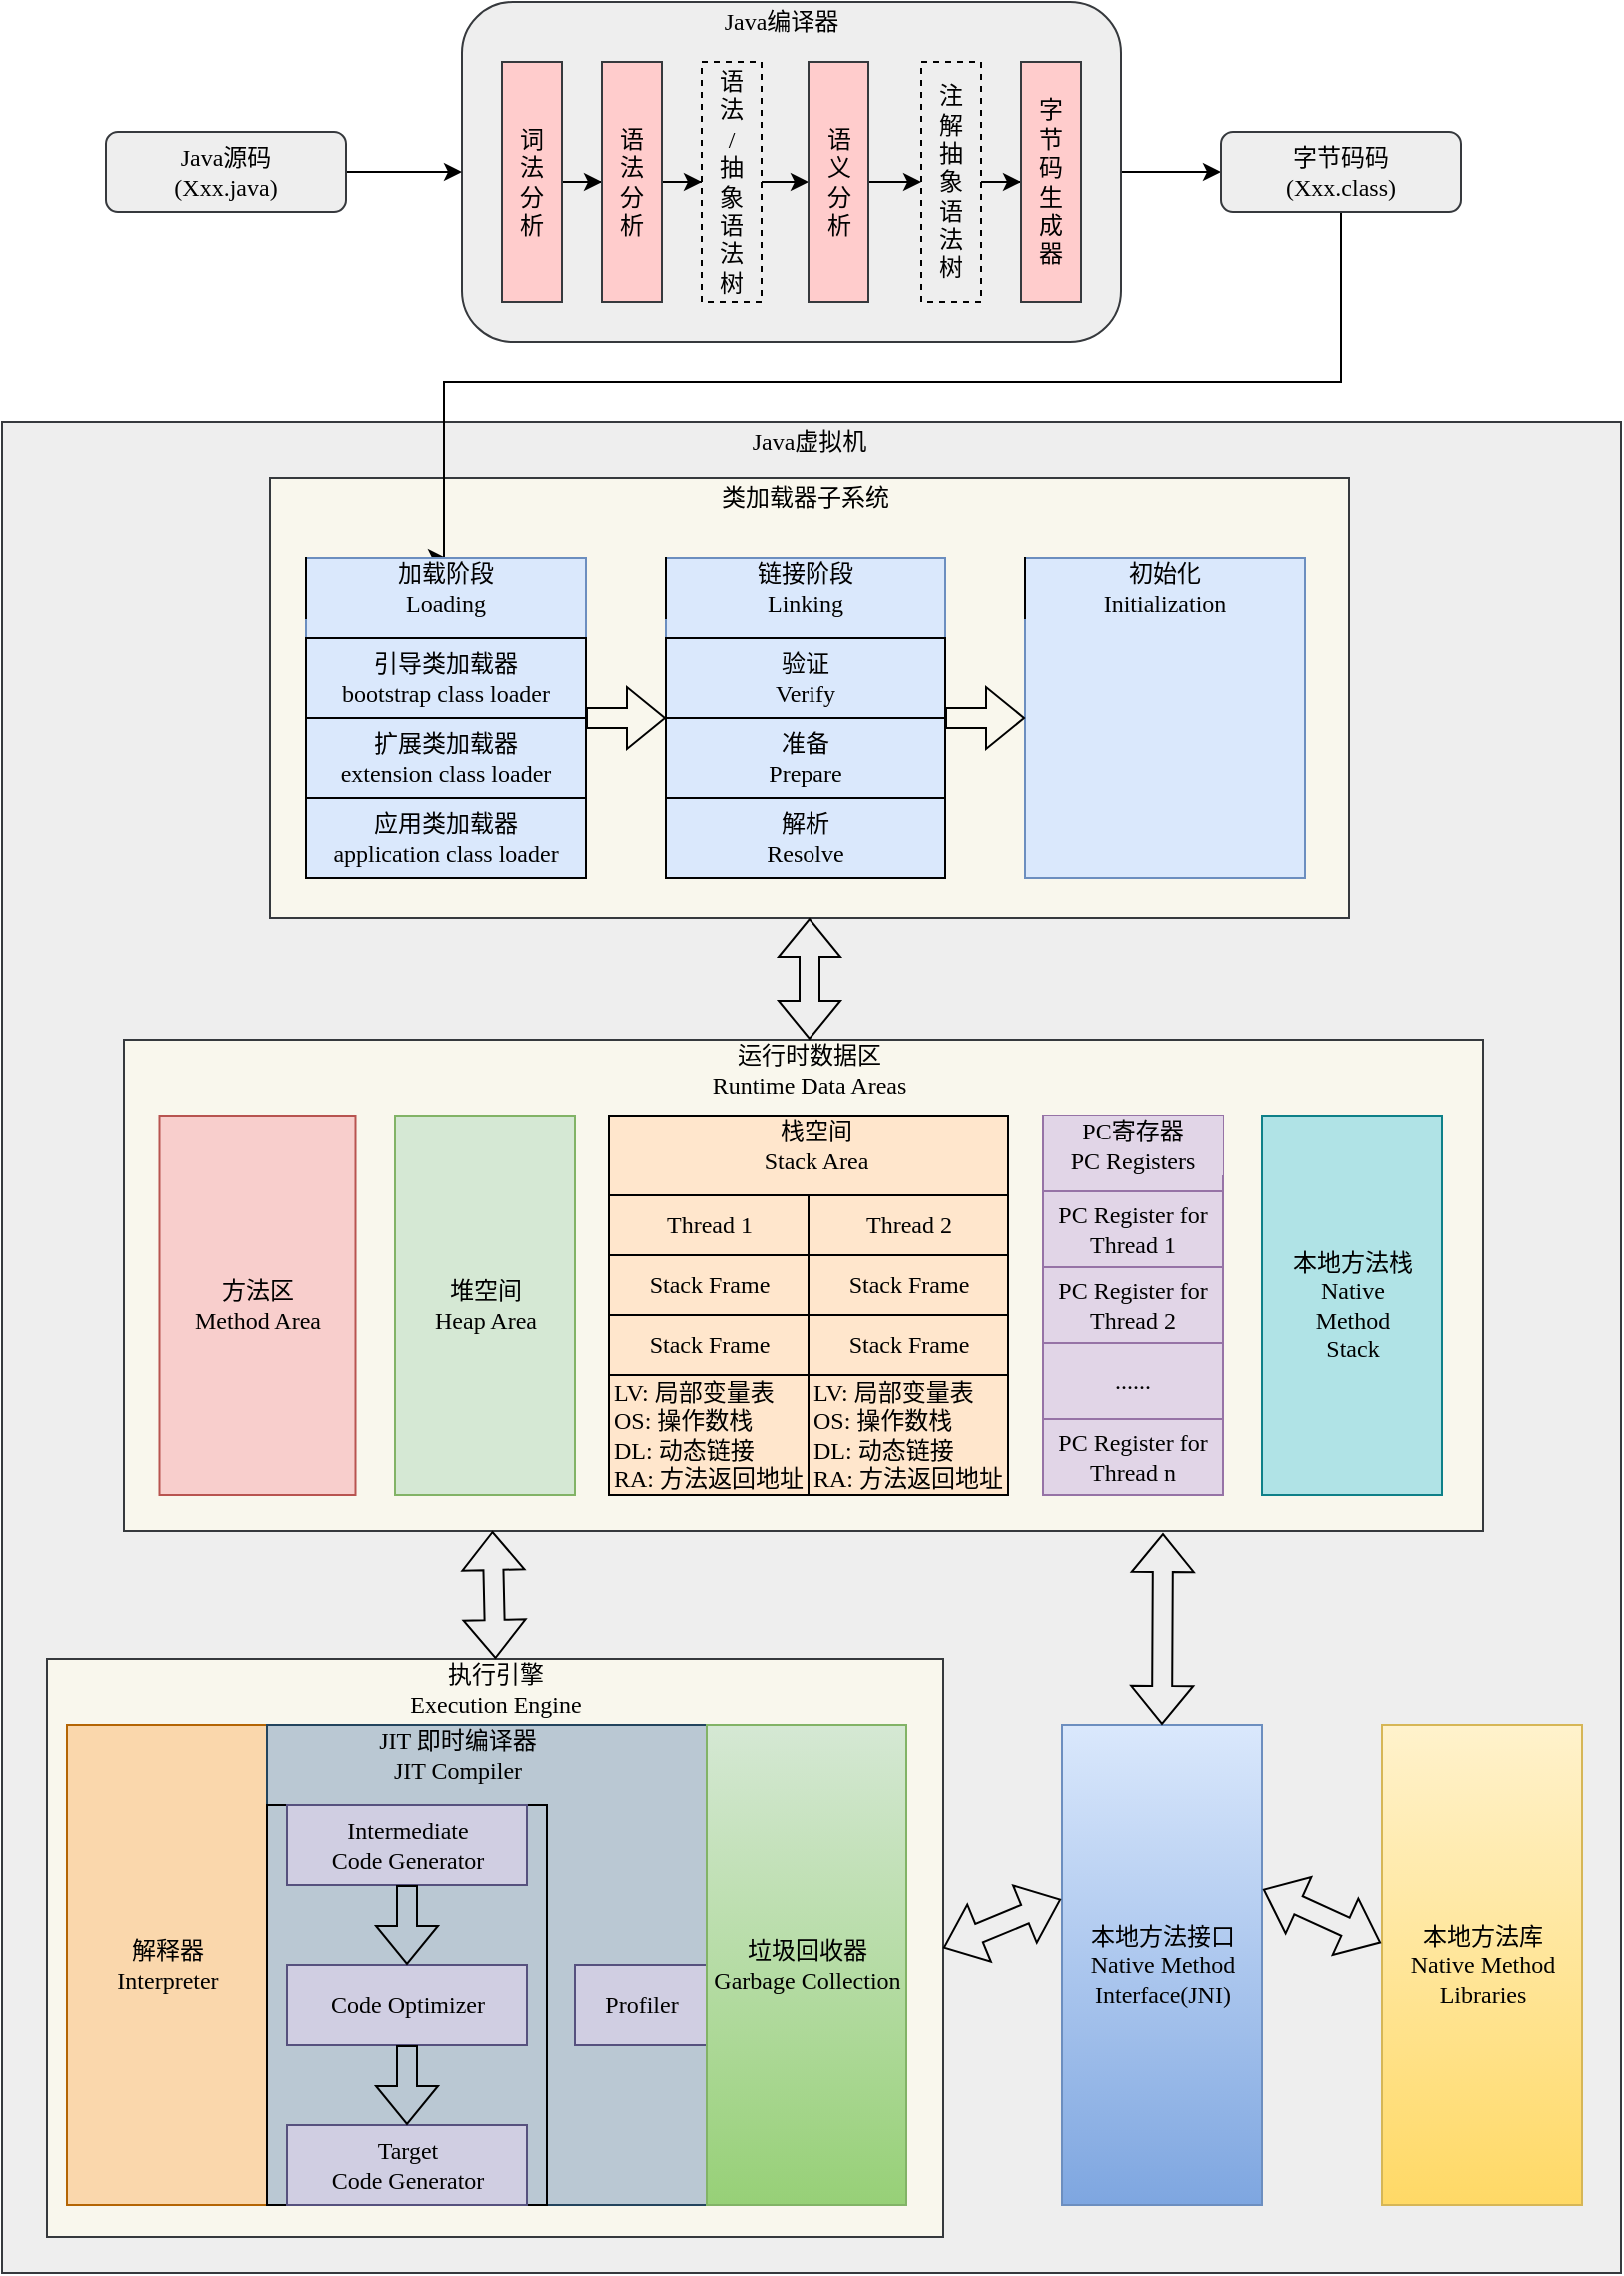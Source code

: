 <mxfile version="20.7.4" type="github">
  <diagram id="QMzg-2M6J6Edam0_3pQX" name="JVM_Overview">
    <mxGraphModel dx="1434" dy="764" grid="1" gridSize="10" guides="1" tooltips="1" connect="1" arrows="1" fold="1" page="1" pageScale="1" pageWidth="827" pageHeight="1169" math="0" shadow="0">
      <root>
        <mxCell id="0" />
        <mxCell id="1" parent="0" />
        <mxCell id="7yz-MI57GFxgOWXJEkTT-91" value="" style="rounded=0;whiteSpace=wrap;html=1;fontFamily=华康少女字体;fillColor=#eeeeee;strokeColor=#36393d;" vertex="1" parent="1">
          <mxGeometry x="9" y="214" width="810" height="926" as="geometry" />
        </mxCell>
        <mxCell id="7yz-MI57GFxgOWXJEkTT-17" value="" style="rounded=0;whiteSpace=wrap;html=1;fontFamily=华康少女字体;fillColor=#f9f7ed;strokeColor=#36393d;" vertex="1" parent="1">
          <mxGeometry x="143" y="242" width="540" height="220" as="geometry" />
        </mxCell>
        <mxCell id="7yz-MI57GFxgOWXJEkTT-92" value="" style="shape=flexArrow;endArrow=classic;html=1;rounded=0;fontFamily=华康少女字体;exitX=1;exitY=0;exitDx=0;exitDy=0;entryX=0;entryY=1;entryDx=0;entryDy=0;" edge="1" parent="1" source="7yz-MI57GFxgOWXJEkTT-26" target="7yz-MI57GFxgOWXJEkTT-31">
          <mxGeometry width="50" height="50" relative="1" as="geometry">
            <mxPoint x="404" y="308" as="sourcePoint" />
            <mxPoint x="454" y="258" as="targetPoint" />
          </mxGeometry>
        </mxCell>
        <mxCell id="7yz-MI57GFxgOWXJEkTT-88" value="" style="rounded=0;whiteSpace=wrap;html=1;fontFamily=华康少女字体;fillColor=#f9f7ed;strokeColor=#36393d;" vertex="1" parent="1">
          <mxGeometry x="31.5" y="833" width="448.5" height="289" as="geometry" />
        </mxCell>
        <mxCell id="7yz-MI57GFxgOWXJEkTT-74" value="" style="rounded=0;whiteSpace=wrap;html=1;fontFamily=华康少女字体;fillColor=#f9f7ed;strokeColor=#36393d;" vertex="1" parent="1">
          <mxGeometry x="70" y="523" width="680" height="246" as="geometry" />
        </mxCell>
        <mxCell id="7yz-MI57GFxgOWXJEkTT-33" value="" style="rounded=0;whiteSpace=wrap;html=1;fontFamily=华康少女字体;fillColor=none;" vertex="1" parent="1">
          <mxGeometry x="341" y="282" width="140" height="160" as="geometry" />
        </mxCell>
        <mxCell id="7yz-MI57GFxgOWXJEkTT-46" value="" style="edgeStyle=orthogonalEdgeStyle;rounded=0;orthogonalLoop=1;jettySize=auto;html=1;fontFamily=华康少女字体;" edge="1" parent="1" source="7yz-MI57GFxgOWXJEkTT-13" target="7yz-MI57GFxgOWXJEkTT-14">
          <mxGeometry relative="1" as="geometry" />
        </mxCell>
        <mxCell id="7yz-MI57GFxgOWXJEkTT-13" value="" style="rounded=1;whiteSpace=wrap;html=1;fontFamily=华康少女字体;fillColor=#eeeeee;strokeColor=#36393d;" vertex="1" parent="1">
          <mxGeometry x="239" y="4" width="330" height="170" as="geometry" />
        </mxCell>
        <mxCell id="7yz-MI57GFxgOWXJEkTT-45" value="" style="edgeStyle=orthogonalEdgeStyle;rounded=0;orthogonalLoop=1;jettySize=auto;html=1;fontFamily=华康少女字体;entryX=0;entryY=0.5;entryDx=0;entryDy=0;" edge="1" parent="1" source="7yz-MI57GFxgOWXJEkTT-3" target="7yz-MI57GFxgOWXJEkTT-13">
          <mxGeometry relative="1" as="geometry" />
        </mxCell>
        <mxCell id="7yz-MI57GFxgOWXJEkTT-3" value="Java源码&lt;br&gt;(Xxx.java)" style="rounded=1;whiteSpace=wrap;html=1;fontFamily=华康少女字体;fillColor=#eeeeee;strokeColor=#36393d;" vertex="1" parent="1">
          <mxGeometry x="61" y="69" width="120" height="40" as="geometry" />
        </mxCell>
        <mxCell id="7yz-MI57GFxgOWXJEkTT-5" value="Java编译器" style="shape=partialRectangle;whiteSpace=wrap;html=1;right=0;top=0;bottom=0;fillColor=none;routingCenterX=-0.5;fontFamily=华康少女字体;strokeColor=none;" vertex="1" parent="1">
          <mxGeometry x="339" y="4" width="120" height="20" as="geometry" />
        </mxCell>
        <mxCell id="7yz-MI57GFxgOWXJEkTT-101" value="" style="edgeStyle=orthogonalEdgeStyle;rounded=0;orthogonalLoop=1;jettySize=auto;html=1;fontFamily=华康少女字体;entryX=0;entryY=0.5;entryDx=0;entryDy=0;" edge="1" parent="1" source="7yz-MI57GFxgOWXJEkTT-6" target="7yz-MI57GFxgOWXJEkTT-7">
          <mxGeometry relative="1" as="geometry" />
        </mxCell>
        <mxCell id="7yz-MI57GFxgOWXJEkTT-6" value="词&lt;br&gt;法&lt;br&gt;分&lt;br&gt;析" style="rounded=0;whiteSpace=wrap;html=1;fontFamily=华康少女字体;fillColor=#ffcccc;verticalAlign=middle;strokeColor=#36393d;" vertex="1" parent="1">
          <mxGeometry x="259" y="34" width="30" height="120" as="geometry" />
        </mxCell>
        <mxCell id="7yz-MI57GFxgOWXJEkTT-102" value="" style="edgeStyle=orthogonalEdgeStyle;rounded=0;orthogonalLoop=1;jettySize=auto;html=1;fontFamily=华康少女字体;entryX=0;entryY=0.5;entryDx=0;entryDy=0;" edge="1" parent="1" source="7yz-MI57GFxgOWXJEkTT-7" target="7yz-MI57GFxgOWXJEkTT-9">
          <mxGeometry relative="1" as="geometry" />
        </mxCell>
        <mxCell id="7yz-MI57GFxgOWXJEkTT-7" value="语&lt;br&gt;法&lt;br&gt;分&lt;br&gt;析" style="rounded=0;whiteSpace=wrap;html=1;fontFamily=华康少女字体;fillColor=#ffcccc;strokeColor=#36393d;" vertex="1" parent="1">
          <mxGeometry x="309" y="34" width="30" height="120" as="geometry" />
        </mxCell>
        <mxCell id="7yz-MI57GFxgOWXJEkTT-103" value="" style="edgeStyle=orthogonalEdgeStyle;rounded=0;orthogonalLoop=1;jettySize=auto;html=1;fontFamily=华康少女字体;entryX=0;entryY=0.5;entryDx=0;entryDy=0;" edge="1" parent="1" source="7yz-MI57GFxgOWXJEkTT-9" target="7yz-MI57GFxgOWXJEkTT-10">
          <mxGeometry relative="1" as="geometry" />
        </mxCell>
        <mxCell id="7yz-MI57GFxgOWXJEkTT-9" value="语&lt;br&gt;法&lt;br&gt;/&lt;br&gt;抽&lt;br&gt;象&lt;br&gt;语&lt;br&gt;法&lt;br&gt;树" style="rounded=0;whiteSpace=wrap;html=1;fontFamily=华康少女字体;fillColor=none;dashed=1;verticalAlign=middle;horizontal=1;labelPosition=center;verticalLabelPosition=middle;align=center;" vertex="1" parent="1">
          <mxGeometry x="359" y="34" width="30" height="120" as="geometry" />
        </mxCell>
        <mxCell id="7yz-MI57GFxgOWXJEkTT-104" value="" style="edgeStyle=orthogonalEdgeStyle;rounded=0;orthogonalLoop=1;jettySize=auto;html=1;fontFamily=华康少女字体;entryX=0;entryY=0.5;entryDx=0;entryDy=0;" edge="1" parent="1" source="7yz-MI57GFxgOWXJEkTT-10" target="7yz-MI57GFxgOWXJEkTT-11">
          <mxGeometry relative="1" as="geometry" />
        </mxCell>
        <mxCell id="7yz-MI57GFxgOWXJEkTT-10" value="语&lt;br&gt;义&lt;br&gt;分&lt;br&gt;析" style="rounded=0;whiteSpace=wrap;html=1;fontFamily=华康少女字体;fillColor=#ffcccc;strokeColor=#36393d;" vertex="1" parent="1">
          <mxGeometry x="412.5" y="34" width="30" height="120" as="geometry" />
        </mxCell>
        <mxCell id="7yz-MI57GFxgOWXJEkTT-105" value="" style="edgeStyle=orthogonalEdgeStyle;rounded=0;orthogonalLoop=1;jettySize=auto;html=1;fontFamily=华康少女字体;" edge="1" parent="1" source="7yz-MI57GFxgOWXJEkTT-11" target="7yz-MI57GFxgOWXJEkTT-12">
          <mxGeometry relative="1" as="geometry" />
        </mxCell>
        <mxCell id="7yz-MI57GFxgOWXJEkTT-11" value="注&lt;br&gt;解&lt;br&gt;抽&lt;br&gt;象&lt;br&gt;语&lt;br&gt;法&lt;br&gt;树" style="rounded=0;whiteSpace=wrap;html=1;fontFamily=华康少女字体;fillColor=none;dashed=1;" vertex="1" parent="1">
          <mxGeometry x="469" y="34" width="30" height="120" as="geometry" />
        </mxCell>
        <mxCell id="7yz-MI57GFxgOWXJEkTT-12" value="字&lt;br&gt;节&lt;br&gt;码&lt;br&gt;生&lt;br&gt;成&lt;br&gt;器" style="rounded=0;whiteSpace=wrap;html=1;fontFamily=华康少女字体;fillColor=#ffcccc;strokeColor=#36393d;" vertex="1" parent="1">
          <mxGeometry x="519" y="34" width="30" height="120" as="geometry" />
        </mxCell>
        <mxCell id="7yz-MI57GFxgOWXJEkTT-47" value="" style="edgeStyle=orthogonalEdgeStyle;rounded=0;orthogonalLoop=1;jettySize=auto;html=1;fontFamily=华康少女字体;entryX=0.5;entryY=0;entryDx=0;entryDy=0;" edge="1" parent="1" source="7yz-MI57GFxgOWXJEkTT-14" target="7yz-MI57GFxgOWXJEkTT-24">
          <mxGeometry relative="1" as="geometry">
            <Array as="points">
              <mxPoint x="679" y="194" />
              <mxPoint x="230" y="194" />
            </Array>
          </mxGeometry>
        </mxCell>
        <mxCell id="7yz-MI57GFxgOWXJEkTT-14" value="字节码码&lt;br&gt;(Xxx.class)" style="rounded=1;whiteSpace=wrap;html=1;fontFamily=华康少女字体;fillColor=#eeeeee;strokeColor=#36393d;" vertex="1" parent="1">
          <mxGeometry x="619" y="69" width="120" height="40" as="geometry" />
        </mxCell>
        <mxCell id="7yz-MI57GFxgOWXJEkTT-16" value="Java虚拟机" style="shape=partialRectangle;whiteSpace=wrap;html=1;right=0;top=0;bottom=0;fillColor=none;routingCenterX=-0.5;fontFamily=华康少女字体;strokeColor=none;" vertex="1" parent="1">
          <mxGeometry x="353" y="214" width="120" height="20" as="geometry" />
        </mxCell>
        <mxCell id="7yz-MI57GFxgOWXJEkTT-18" value="类加载器子系统" style="shape=partialRectangle;whiteSpace=wrap;html=1;right=0;top=0;bottom=0;fillColor=none;routingCenterX=-0.5;fontFamily=华康少女字体;strokeColor=none;" vertex="1" parent="1">
          <mxGeometry x="351" y="242" width="120" height="20" as="geometry" />
        </mxCell>
        <mxCell id="7yz-MI57GFxgOWXJEkTT-19" value="" style="rounded=0;whiteSpace=wrap;html=1;fontFamily=华康少女字体;fillColor=none;" vertex="1" parent="1">
          <mxGeometry x="161" y="282" width="140" height="160" as="geometry" />
        </mxCell>
        <mxCell id="7yz-MI57GFxgOWXJEkTT-20" value="加载阶段&lt;br&gt;Loading" style="shape=partialRectangle;whiteSpace=wrap;html=1;right=0;top=0;bottom=0;fillColor=none;routingCenterX=-0.5;fontFamily=华康少女字体;" vertex="1" parent="1">
          <mxGeometry x="161" y="282" width="140" height="30" as="geometry" />
        </mxCell>
        <mxCell id="7yz-MI57GFxgOWXJEkTT-21" value="引导类加载器&lt;br&gt;bootstrap class loader" style="rounded=0;whiteSpace=wrap;html=1;fontFamily=华康少女字体;fillColor=none;" vertex="1" parent="1">
          <mxGeometry x="161" y="322" width="140" height="40" as="geometry" />
        </mxCell>
        <mxCell id="7yz-MI57GFxgOWXJEkTT-22" value="扩展类加载器&lt;br&gt;extension class loader" style="rounded=0;whiteSpace=wrap;html=1;fontFamily=华康少女字体;fillColor=none;" vertex="1" parent="1">
          <mxGeometry x="161" y="362" width="140" height="40" as="geometry" />
        </mxCell>
        <mxCell id="7yz-MI57GFxgOWXJEkTT-27" value="" style="group;fillColor=#dae8fc;strokeColor=#6c8ebf;" vertex="1" connectable="0" parent="1">
          <mxGeometry x="161" y="282" width="140" height="160" as="geometry" />
        </mxCell>
        <mxCell id="7yz-MI57GFxgOWXJEkTT-23" value="应用类加载器&lt;br&gt;application class loader" style="rounded=0;whiteSpace=wrap;html=1;fontFamily=华康少女字体;fillColor=none;" vertex="1" parent="7yz-MI57GFxgOWXJEkTT-27">
          <mxGeometry y="120" width="140" height="40" as="geometry" />
        </mxCell>
        <mxCell id="7yz-MI57GFxgOWXJEkTT-24" value="加载阶段&lt;br&gt;Loading" style="shape=partialRectangle;whiteSpace=wrap;html=1;right=0;top=0;bottom=0;fillColor=none;routingCenterX=-0.5;fontFamily=华康少女字体;" vertex="1" parent="7yz-MI57GFxgOWXJEkTT-27">
          <mxGeometry width="140" height="30" as="geometry" />
        </mxCell>
        <mxCell id="7yz-MI57GFxgOWXJEkTT-25" value="引导类加载器&lt;br&gt;bootstrap class loader" style="rounded=0;whiteSpace=wrap;html=1;fontFamily=华康少女字体;fillColor=none;" vertex="1" parent="7yz-MI57GFxgOWXJEkTT-27">
          <mxGeometry y="40" width="140" height="40" as="geometry" />
        </mxCell>
        <mxCell id="7yz-MI57GFxgOWXJEkTT-26" value="扩展类加载器&lt;br&gt;extension class loader" style="rounded=0;whiteSpace=wrap;html=1;fontFamily=华康少女字体;fillColor=none;" vertex="1" parent="7yz-MI57GFxgOWXJEkTT-27">
          <mxGeometry y="80" width="140" height="40" as="geometry" />
        </mxCell>
        <mxCell id="7yz-MI57GFxgOWXJEkTT-34" value="" style="group;fillColor=#dae8fc;strokeColor=#6c8ebf;" vertex="1" connectable="0" parent="1">
          <mxGeometry x="341" y="282" width="140" height="160" as="geometry" />
        </mxCell>
        <mxCell id="7yz-MI57GFxgOWXJEkTT-29" value="解析&lt;br&gt;Resolve" style="rounded=0;whiteSpace=wrap;html=1;fontFamily=华康少女字体;fillColor=none;" vertex="1" parent="7yz-MI57GFxgOWXJEkTT-34">
          <mxGeometry y="120" width="140" height="40" as="geometry" />
        </mxCell>
        <mxCell id="7yz-MI57GFxgOWXJEkTT-30" value="链接阶段&lt;br&gt;Linking" style="shape=partialRectangle;whiteSpace=wrap;html=1;right=0;top=0;bottom=0;fillColor=none;routingCenterX=-0.5;fontFamily=华康少女字体;" vertex="1" parent="7yz-MI57GFxgOWXJEkTT-34">
          <mxGeometry width="140" height="30" as="geometry" />
        </mxCell>
        <mxCell id="7yz-MI57GFxgOWXJEkTT-31" value="验证&lt;br&gt;Verify" style="rounded=0;whiteSpace=wrap;html=1;fontFamily=华康少女字体;fillColor=none;" vertex="1" parent="7yz-MI57GFxgOWXJEkTT-34">
          <mxGeometry y="40" width="140" height="40" as="geometry" />
        </mxCell>
        <mxCell id="7yz-MI57GFxgOWXJEkTT-32" value="准备&lt;br&gt;Prepare" style="rounded=0;whiteSpace=wrap;html=1;fontFamily=华康少女字体;fillColor=none;" vertex="1" parent="7yz-MI57GFxgOWXJEkTT-34">
          <mxGeometry y="80" width="140" height="40" as="geometry" />
        </mxCell>
        <mxCell id="7yz-MI57GFxgOWXJEkTT-40" value="" style="rounded=0;whiteSpace=wrap;html=1;fontFamily=华康少女字体;fillColor=#dae8fc;strokeColor=#6c8ebf;" vertex="1" parent="1">
          <mxGeometry x="521" y="282" width="140" height="160" as="geometry" />
        </mxCell>
        <mxCell id="7yz-MI57GFxgOWXJEkTT-41" value="初始化&lt;br&gt;Initialization" style="shape=partialRectangle;whiteSpace=wrap;html=1;right=0;top=0;bottom=0;fillColor=none;routingCenterX=-0.5;fontFamily=华康少女字体;" vertex="1" parent="1">
          <mxGeometry x="521" y="282" width="140" height="30" as="geometry" />
        </mxCell>
        <mxCell id="7yz-MI57GFxgOWXJEkTT-44" value="运行时数据区&lt;br&gt;Runtime Data Areas" style="shape=partialRectangle;whiteSpace=wrap;html=1;right=0;top=0;bottom=0;fillColor=none;routingCenterX=-0.5;fontFamily=华康少女字体;strokeColor=none;" vertex="1" parent="1">
          <mxGeometry x="343" y="523" width="140" height="30" as="geometry" />
        </mxCell>
        <mxCell id="7yz-MI57GFxgOWXJEkTT-51" value="方法区&lt;br&gt;Method Area" style="rounded=0;whiteSpace=wrap;html=1;fontFamily=华康少女字体;fillColor=#f8cecc;strokeColor=#b85450;" vertex="1" parent="1">
          <mxGeometry x="87.75" y="561" width="98" height="190" as="geometry" />
        </mxCell>
        <mxCell id="7yz-MI57GFxgOWXJEkTT-52" value="堆空间&lt;br&gt;Heap Area" style="rounded=0;whiteSpace=wrap;html=1;fontFamily=华康少女字体;fillColor=#d5e8d4;strokeColor=#82b366;" vertex="1" parent="1">
          <mxGeometry x="205.5" y="561" width="90" height="190" as="geometry" />
        </mxCell>
        <mxCell id="7yz-MI57GFxgOWXJEkTT-65" value="" style="group;fillColor=#ffe6cc;strokeColor=#d79b00;" vertex="1" connectable="0" parent="1">
          <mxGeometry x="312.5" y="561" width="200" height="190" as="geometry" />
        </mxCell>
        <mxCell id="7yz-MI57GFxgOWXJEkTT-53" value="" style="rounded=0;whiteSpace=wrap;html=1;fontFamily=华康少女字体;fillColor=none;" vertex="1" parent="7yz-MI57GFxgOWXJEkTT-65">
          <mxGeometry width="200" height="190" as="geometry" />
        </mxCell>
        <mxCell id="7yz-MI57GFxgOWXJEkTT-54" value="栈空间&lt;br&gt;Stack Area" style="shape=partialRectangle;whiteSpace=wrap;html=1;right=0;top=0;bottom=0;fillColor=none;routingCenterX=-0.5;fontFamily=华康少女字体;strokeColor=none;" vertex="1" parent="7yz-MI57GFxgOWXJEkTT-65">
          <mxGeometry x="45" width="116.667" height="30" as="geometry" />
        </mxCell>
        <mxCell id="7yz-MI57GFxgOWXJEkTT-55" value="" style="rounded=0;whiteSpace=wrap;html=1;fontFamily=华康少女字体;fillColor=none;" vertex="1" parent="7yz-MI57GFxgOWXJEkTT-65">
          <mxGeometry y="40" width="100" height="150" as="geometry" />
        </mxCell>
        <mxCell id="7yz-MI57GFxgOWXJEkTT-56" value="" style="rounded=0;whiteSpace=wrap;html=1;fontFamily=华康少女字体;fillColor=none;" vertex="1" parent="7yz-MI57GFxgOWXJEkTT-65">
          <mxGeometry x="100" y="40" width="100" height="150" as="geometry" />
        </mxCell>
        <mxCell id="7yz-MI57GFxgOWXJEkTT-57" value="Thread 1" style="rounded=0;whiteSpace=wrap;html=1;fontFamily=华康少女字体;fillColor=none;" vertex="1" parent="7yz-MI57GFxgOWXJEkTT-65">
          <mxGeometry y="40" width="100" height="30" as="geometry" />
        </mxCell>
        <mxCell id="7yz-MI57GFxgOWXJEkTT-58" value="Thread 2" style="rounded=0;whiteSpace=wrap;html=1;fontFamily=华康少女字体;fillColor=none;" vertex="1" parent="7yz-MI57GFxgOWXJEkTT-65">
          <mxGeometry x="100" y="40" width="100" height="30" as="geometry" />
        </mxCell>
        <mxCell id="7yz-MI57GFxgOWXJEkTT-59" value="Stack Frame" style="rounded=0;whiteSpace=wrap;html=1;fontFamily=华康少女字体;fillColor=none;" vertex="1" parent="7yz-MI57GFxgOWXJEkTT-65">
          <mxGeometry y="70" width="100" height="30" as="geometry" />
        </mxCell>
        <mxCell id="7yz-MI57GFxgOWXJEkTT-60" value="Stack Frame" style="rounded=0;whiteSpace=wrap;html=1;fontFamily=华康少女字体;fillColor=none;" vertex="1" parent="7yz-MI57GFxgOWXJEkTT-65">
          <mxGeometry y="100" width="100" height="30" as="geometry" />
        </mxCell>
        <mxCell id="7yz-MI57GFxgOWXJEkTT-61" value="Stack Frame" style="rounded=0;whiteSpace=wrap;html=1;fontFamily=华康少女字体;fillColor=none;" vertex="1" parent="7yz-MI57GFxgOWXJEkTT-65">
          <mxGeometry x="100" y="70" width="100" height="30" as="geometry" />
        </mxCell>
        <mxCell id="7yz-MI57GFxgOWXJEkTT-62" value="Stack Frame" style="rounded=0;whiteSpace=wrap;html=1;fontFamily=华康少女字体;fillColor=none;" vertex="1" parent="7yz-MI57GFxgOWXJEkTT-65">
          <mxGeometry x="100" y="100" width="100" height="30" as="geometry" />
        </mxCell>
        <mxCell id="7yz-MI57GFxgOWXJEkTT-63" value="LV: 局部变量表&lt;br&gt;OS: 操作数栈&lt;br&gt;DL: 动态链接&lt;br&gt;RA: 方法返回地址" style="rounded=0;whiteSpace=wrap;html=1;fontFamily=华康少女字体;fillColor=none;align=left;" vertex="1" parent="7yz-MI57GFxgOWXJEkTT-65">
          <mxGeometry y="130" width="100" height="60" as="geometry" />
        </mxCell>
        <mxCell id="7yz-MI57GFxgOWXJEkTT-64" value="LV: 局部变量表&lt;br style=&quot;border-color: var(--border-color);&quot;&gt;OS: 操作数栈&lt;br style=&quot;border-color: var(--border-color);&quot;&gt;DL: 动态链接&lt;br style=&quot;border-color: var(--border-color);&quot;&gt;RA: 方法返回地址" style="rounded=0;whiteSpace=wrap;html=1;fontFamily=华康少女字体;fillColor=none;align=left;" vertex="1" parent="7yz-MI57GFxgOWXJEkTT-65">
          <mxGeometry x="100" y="130" width="100" height="60" as="geometry" />
        </mxCell>
        <mxCell id="7yz-MI57GFxgOWXJEkTT-66" value="" style="rounded=0;whiteSpace=wrap;html=1;fontFamily=华康少女字体;fillColor=#e1d5e7;strokeColor=#9673a6;" vertex="1" parent="1">
          <mxGeometry x="530" y="561" width="90" height="190" as="geometry" />
        </mxCell>
        <mxCell id="7yz-MI57GFxgOWXJEkTT-67" value="PC寄存器&lt;br&gt;PC Registers" style="shape=partialRectangle;whiteSpace=wrap;html=1;right=0;top=0;bottom=0;fillColor=#e1d5e7;routingCenterX=-0.5;fontFamily=华康少女字体;strokeColor=#9673a6;" vertex="1" parent="1">
          <mxGeometry x="530" y="561" width="90" height="30" as="geometry" />
        </mxCell>
        <mxCell id="7yz-MI57GFxgOWXJEkTT-68" value="PC Register for Thread 1" style="rounded=0;whiteSpace=wrap;html=1;fontFamily=华康少女字体;fillColor=#e1d5e7;strokeColor=#9673a6;" vertex="1" parent="1">
          <mxGeometry x="530" y="599" width="90" height="38" as="geometry" />
        </mxCell>
        <mxCell id="7yz-MI57GFxgOWXJEkTT-69" value="PC Register for Thread 2" style="rounded=0;whiteSpace=wrap;html=1;fontFamily=华康少女字体;fillColor=#e1d5e7;strokeColor=#9673a6;" vertex="1" parent="1">
          <mxGeometry x="530" y="637" width="90" height="38" as="geometry" />
        </mxCell>
        <mxCell id="7yz-MI57GFxgOWXJEkTT-70" value="......" style="rounded=0;whiteSpace=wrap;html=1;fontFamily=华康少女字体;fillColor=#e1d5e7;strokeColor=#9673a6;" vertex="1" parent="1">
          <mxGeometry x="530" y="675" width="90" height="38" as="geometry" />
        </mxCell>
        <mxCell id="7yz-MI57GFxgOWXJEkTT-71" value="PC Register for Thread n" style="rounded=0;whiteSpace=wrap;html=1;fontFamily=华康少女字体;fillColor=#e1d5e7;strokeColor=#9673a6;" vertex="1" parent="1">
          <mxGeometry x="530" y="713" width="90" height="38" as="geometry" />
        </mxCell>
        <mxCell id="7yz-MI57GFxgOWXJEkTT-73" value="本地方法栈&lt;br&gt;Native&lt;br&gt;Method&lt;br&gt;Stack" style="rounded=0;whiteSpace=wrap;html=1;fontFamily=华康少女字体;fillColor=#b0e3e6;strokeColor=#0e8088;" vertex="1" parent="1">
          <mxGeometry x="639.5" y="561" width="90" height="190" as="geometry" />
        </mxCell>
        <mxCell id="7yz-MI57GFxgOWXJEkTT-76" value="解释器&lt;br&gt;Interpreter" style="rounded=0;whiteSpace=wrap;html=1;fontFamily=华康少女字体;fillColor=#fad7ac;strokeColor=#b46504;" vertex="1" parent="1">
          <mxGeometry x="41.5" y="866" width="100" height="240" as="geometry" />
        </mxCell>
        <mxCell id="7yz-MI57GFxgOWXJEkTT-77" value="" style="rounded=0;whiteSpace=wrap;html=1;fontFamily=华康少女字体;fillColor=#bac8d3;strokeColor=#23445d;" vertex="1" parent="1">
          <mxGeometry x="141.5" y="866" width="220" height="240" as="geometry" />
        </mxCell>
        <mxCell id="7yz-MI57GFxgOWXJEkTT-78" value="JIT 即时编译器&lt;br&gt;JIT Compiler" style="shape=partialRectangle;whiteSpace=wrap;html=1;right=0;top=0;bottom=0;fillColor=none;routingCenterX=-0.5;fontFamily=华康少女字体;strokeColor=none;" vertex="1" parent="1">
          <mxGeometry x="176.5" y="866" width="120" height="30" as="geometry" />
        </mxCell>
        <mxCell id="7yz-MI57GFxgOWXJEkTT-80" value="" style="rounded=0;whiteSpace=wrap;html=1;fontFamily=华康少女字体;fillColor=none;" vertex="1" parent="1">
          <mxGeometry x="141.5" y="906" width="140" height="200" as="geometry" />
        </mxCell>
        <mxCell id="7yz-MI57GFxgOWXJEkTT-81" value="Intermediate&lt;br&gt;Code Generator" style="rounded=0;whiteSpace=wrap;html=1;fontFamily=华康少女字体;fillColor=#d0cee2;strokeColor=#56517e;" vertex="1" parent="1">
          <mxGeometry x="151.5" y="906" width="120" height="40" as="geometry" />
        </mxCell>
        <mxCell id="7yz-MI57GFxgOWXJEkTT-82" value="Code Optimizer" style="rounded=0;whiteSpace=wrap;html=1;fontFamily=华康少女字体;fillColor=#d0cee2;strokeColor=#56517e;" vertex="1" parent="1">
          <mxGeometry x="151.5" y="986" width="120" height="40" as="geometry" />
        </mxCell>
        <mxCell id="7yz-MI57GFxgOWXJEkTT-83" value="Target&lt;br&gt;Code Generator" style="rounded=0;whiteSpace=wrap;html=1;fontFamily=华康少女字体;fillColor=#d0cee2;strokeColor=#56517e;" vertex="1" parent="1">
          <mxGeometry x="151.5" y="1066" width="120" height="40" as="geometry" />
        </mxCell>
        <mxCell id="7yz-MI57GFxgOWXJEkTT-84" value="Profiler" style="rounded=0;whiteSpace=wrap;html=1;fontFamily=华康少女字体;fillColor=#d0cee2;strokeColor=#56517e;" vertex="1" parent="1">
          <mxGeometry x="295.5" y="986" width="66" height="40" as="geometry" />
        </mxCell>
        <mxCell id="7yz-MI57GFxgOWXJEkTT-85" value="垃圾回收器&lt;br&gt;Garbage Collection" style="rounded=0;whiteSpace=wrap;html=1;fontFamily=华康少女字体;fillColor=#d5e8d4;gradientColor=#97d077;strokeColor=#82b366;" vertex="1" parent="1">
          <mxGeometry x="361.5" y="866" width="100" height="240" as="geometry" />
        </mxCell>
        <mxCell id="7yz-MI57GFxgOWXJEkTT-86" value="本地方法接口&lt;br&gt;Native Method Interface(JNI)" style="rounded=0;whiteSpace=wrap;html=1;fontFamily=华康少女字体;fillColor=#dae8fc;gradientColor=#7ea6e0;strokeColor=#6c8ebf;" vertex="1" parent="1">
          <mxGeometry x="539.5" y="866" width="100" height="240" as="geometry" />
        </mxCell>
        <mxCell id="7yz-MI57GFxgOWXJEkTT-87" value="本地方法库&lt;br&gt;Native Method Libraries" style="rounded=0;whiteSpace=wrap;html=1;fontFamily=华康少女字体;fillColor=#fff2cc;gradientColor=#ffd966;strokeColor=#d6b656;" vertex="1" parent="1">
          <mxGeometry x="699.5" y="866" width="100" height="240" as="geometry" />
        </mxCell>
        <mxCell id="7yz-MI57GFxgOWXJEkTT-89" value="执行引擎&lt;br&gt;Execution Engine" style="shape=partialRectangle;whiteSpace=wrap;html=1;right=0;top=0;bottom=0;fillColor=none;routingCenterX=-0.5;fontFamily=华康少女字体;strokeColor=none;" vertex="1" parent="1">
          <mxGeometry x="185.75" y="833" width="140" height="30" as="geometry" />
        </mxCell>
        <mxCell id="7yz-MI57GFxgOWXJEkTT-93" value="" style="shape=flexArrow;endArrow=classic;html=1;rounded=0;fontFamily=华康少女字体;exitX=1;exitY=0;exitDx=0;exitDy=0;entryX=0;entryY=0.5;entryDx=0;entryDy=0;" edge="1" parent="1" source="7yz-MI57GFxgOWXJEkTT-32" target="7yz-MI57GFxgOWXJEkTT-40">
          <mxGeometry width="50" height="50" relative="1" as="geometry">
            <mxPoint x="311" y="372" as="sourcePoint" />
            <mxPoint x="351" y="372" as="targetPoint" />
          </mxGeometry>
        </mxCell>
        <mxCell id="7yz-MI57GFxgOWXJEkTT-94" value="" style="shape=flexArrow;endArrow=classic;startArrow=classic;html=1;rounded=0;fontFamily=华康少女字体;exitX=0.5;exitY=1;exitDx=0;exitDy=0;entryX=0.5;entryY=0;entryDx=0;entryDy=0;" edge="1" parent="1" source="7yz-MI57GFxgOWXJEkTT-17" target="7yz-MI57GFxgOWXJEkTT-44">
          <mxGeometry width="100" height="100" relative="1" as="geometry">
            <mxPoint x="360" y="370" as="sourcePoint" />
            <mxPoint x="460" y="270" as="targetPoint" />
          </mxGeometry>
        </mxCell>
        <mxCell id="7yz-MI57GFxgOWXJEkTT-95" value="" style="shape=flexArrow;endArrow=classic;startArrow=classic;html=1;rounded=0;fontFamily=华康少女字体;exitX=0.5;exitY=0;exitDx=0;exitDy=0;entryX=0.271;entryY=1;entryDx=0;entryDy=0;entryPerimeter=0;" edge="1" parent="1" source="7yz-MI57GFxgOWXJEkTT-88" target="7yz-MI57GFxgOWXJEkTT-74">
          <mxGeometry width="100" height="100" relative="1" as="geometry">
            <mxPoint x="360" y="720" as="sourcePoint" />
            <mxPoint x="460" y="620" as="targetPoint" />
          </mxGeometry>
        </mxCell>
        <mxCell id="7yz-MI57GFxgOWXJEkTT-96" value="" style="shape=flexArrow;endArrow=classic;startArrow=classic;html=1;rounded=0;fontFamily=华康少女字体;exitX=0.5;exitY=0;exitDx=0;exitDy=0;" edge="1" parent="1" source="7yz-MI57GFxgOWXJEkTT-86">
          <mxGeometry width="100" height="100" relative="1" as="geometry">
            <mxPoint x="570" y="880" as="sourcePoint" />
            <mxPoint x="590" y="770" as="targetPoint" />
          </mxGeometry>
        </mxCell>
        <mxCell id="7yz-MI57GFxgOWXJEkTT-97" value="" style="shape=flexArrow;endArrow=classic;startArrow=classic;html=1;rounded=0;fontFamily=华康少女字体;exitX=1;exitY=0.5;exitDx=0;exitDy=0;entryX=-0.005;entryY=0.363;entryDx=0;entryDy=0;entryPerimeter=0;" edge="1" parent="1" source="7yz-MI57GFxgOWXJEkTT-88" target="7yz-MI57GFxgOWXJEkTT-86">
          <mxGeometry width="100" height="100" relative="1" as="geometry">
            <mxPoint x="500" y="1032" as="sourcePoint" />
            <mxPoint x="600" y="932" as="targetPoint" />
          </mxGeometry>
        </mxCell>
        <mxCell id="7yz-MI57GFxgOWXJEkTT-98" value="" style="shape=flexArrow;endArrow=classic;startArrow=classic;html=1;rounded=0;fontFamily=华康少女字体;exitX=1.005;exitY=0.342;exitDx=0;exitDy=0;exitPerimeter=0;entryX=-0.005;entryY=0.454;entryDx=0;entryDy=0;entryPerimeter=0;" edge="1" parent="1" source="7yz-MI57GFxgOWXJEkTT-86" target="7yz-MI57GFxgOWXJEkTT-87">
          <mxGeometry width="100" height="100" relative="1" as="geometry">
            <mxPoint x="640" y="1032" as="sourcePoint" />
            <mxPoint x="740" y="932" as="targetPoint" />
          </mxGeometry>
        </mxCell>
        <mxCell id="7yz-MI57GFxgOWXJEkTT-99" value="" style="shape=flexArrow;endArrow=classic;html=1;rounded=0;fontFamily=华康少女字体;exitX=0.5;exitY=1;exitDx=0;exitDy=0;entryX=0.5;entryY=0;entryDx=0;entryDy=0;" edge="1" parent="1" source="7yz-MI57GFxgOWXJEkTT-81" target="7yz-MI57GFxgOWXJEkTT-82">
          <mxGeometry width="50" height="50" relative="1" as="geometry">
            <mxPoint x="200" y="992" as="sourcePoint" />
            <mxPoint x="250" y="942" as="targetPoint" />
          </mxGeometry>
        </mxCell>
        <mxCell id="7yz-MI57GFxgOWXJEkTT-100" value="" style="shape=flexArrow;endArrow=classic;html=1;rounded=0;fontFamily=华康少女字体;exitX=0.5;exitY=1;exitDx=0;exitDy=0;entryX=0.5;entryY=0;entryDx=0;entryDy=0;" edge="1" parent="1" source="7yz-MI57GFxgOWXJEkTT-82" target="7yz-MI57GFxgOWXJEkTT-83">
          <mxGeometry width="50" height="50" relative="1" as="geometry">
            <mxPoint x="200" y="1072" as="sourcePoint" />
            <mxPoint x="250" y="1022" as="targetPoint" />
          </mxGeometry>
        </mxCell>
      </root>
    </mxGraphModel>
  </diagram>
</mxfile>
